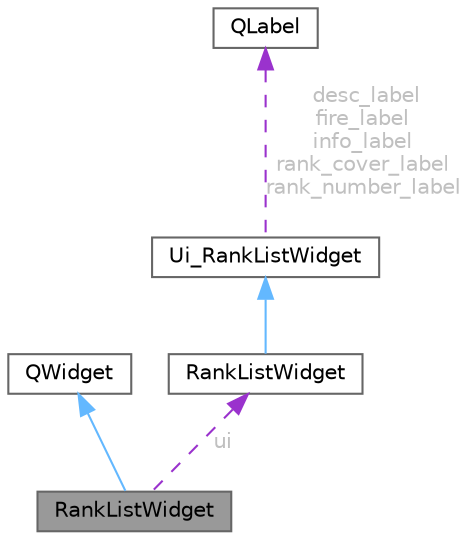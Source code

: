 digraph "RankListWidget"
{
 // LATEX_PDF_SIZE
  bgcolor="transparent";
  edge [fontname=Helvetica,fontsize=10,labelfontname=Helvetica,labelfontsize=10];
  node [fontname=Helvetica,fontsize=10,shape=box,height=0.2,width=0.4];
  Node1 [id="Node000001",label="RankListWidget",height=0.2,width=0.4,color="gray40", fillcolor="grey60", style="filled", fontcolor="black",tooltip="排行榜单项控件类，显示描述、封面和排名信息"];
  Node2 -> Node1 [id="edge1_Node000001_Node000002",dir="back",color="steelblue1",style="solid",tooltip=" "];
  Node2 [id="Node000002",label="QWidget",height=0.2,width=0.4,color="gray40", fillcolor="white", style="filled",tooltip=" "];
  Node3 -> Node1 [id="edge2_Node000001_Node000003",dir="back",color="darkorchid3",style="dashed",tooltip=" ",label=" ui",fontcolor="grey" ];
  Node3 [id="Node000003",label="RankListWidget",height=0.2,width=0.4,color="gray40", fillcolor="white", style="filled",URL="$class_ui_1_1_rank_list_widget.html",tooltip=" "];
  Node4 -> Node3 [id="edge3_Node000003_Node000004",dir="back",color="steelblue1",style="solid",tooltip=" "];
  Node4 [id="Node000004",label="Ui_RankListWidget",height=0.2,width=0.4,color="gray40", fillcolor="white", style="filled",URL="$class_ui___rank_list_widget.html",tooltip=" "];
  Node5 -> Node4 [id="edge4_Node000004_Node000005",dir="back",color="darkorchid3",style="dashed",tooltip=" ",label=" desc_label\nfire_label\ninfo_label\nrank_cover_label\nrank_number_label",fontcolor="grey" ];
  Node5 [id="Node000005",label="QLabel",height=0.2,width=0.4,color="gray40", fillcolor="white", style="filled",URL="$class_q_label.html",tooltip="标签控件类"];
}
